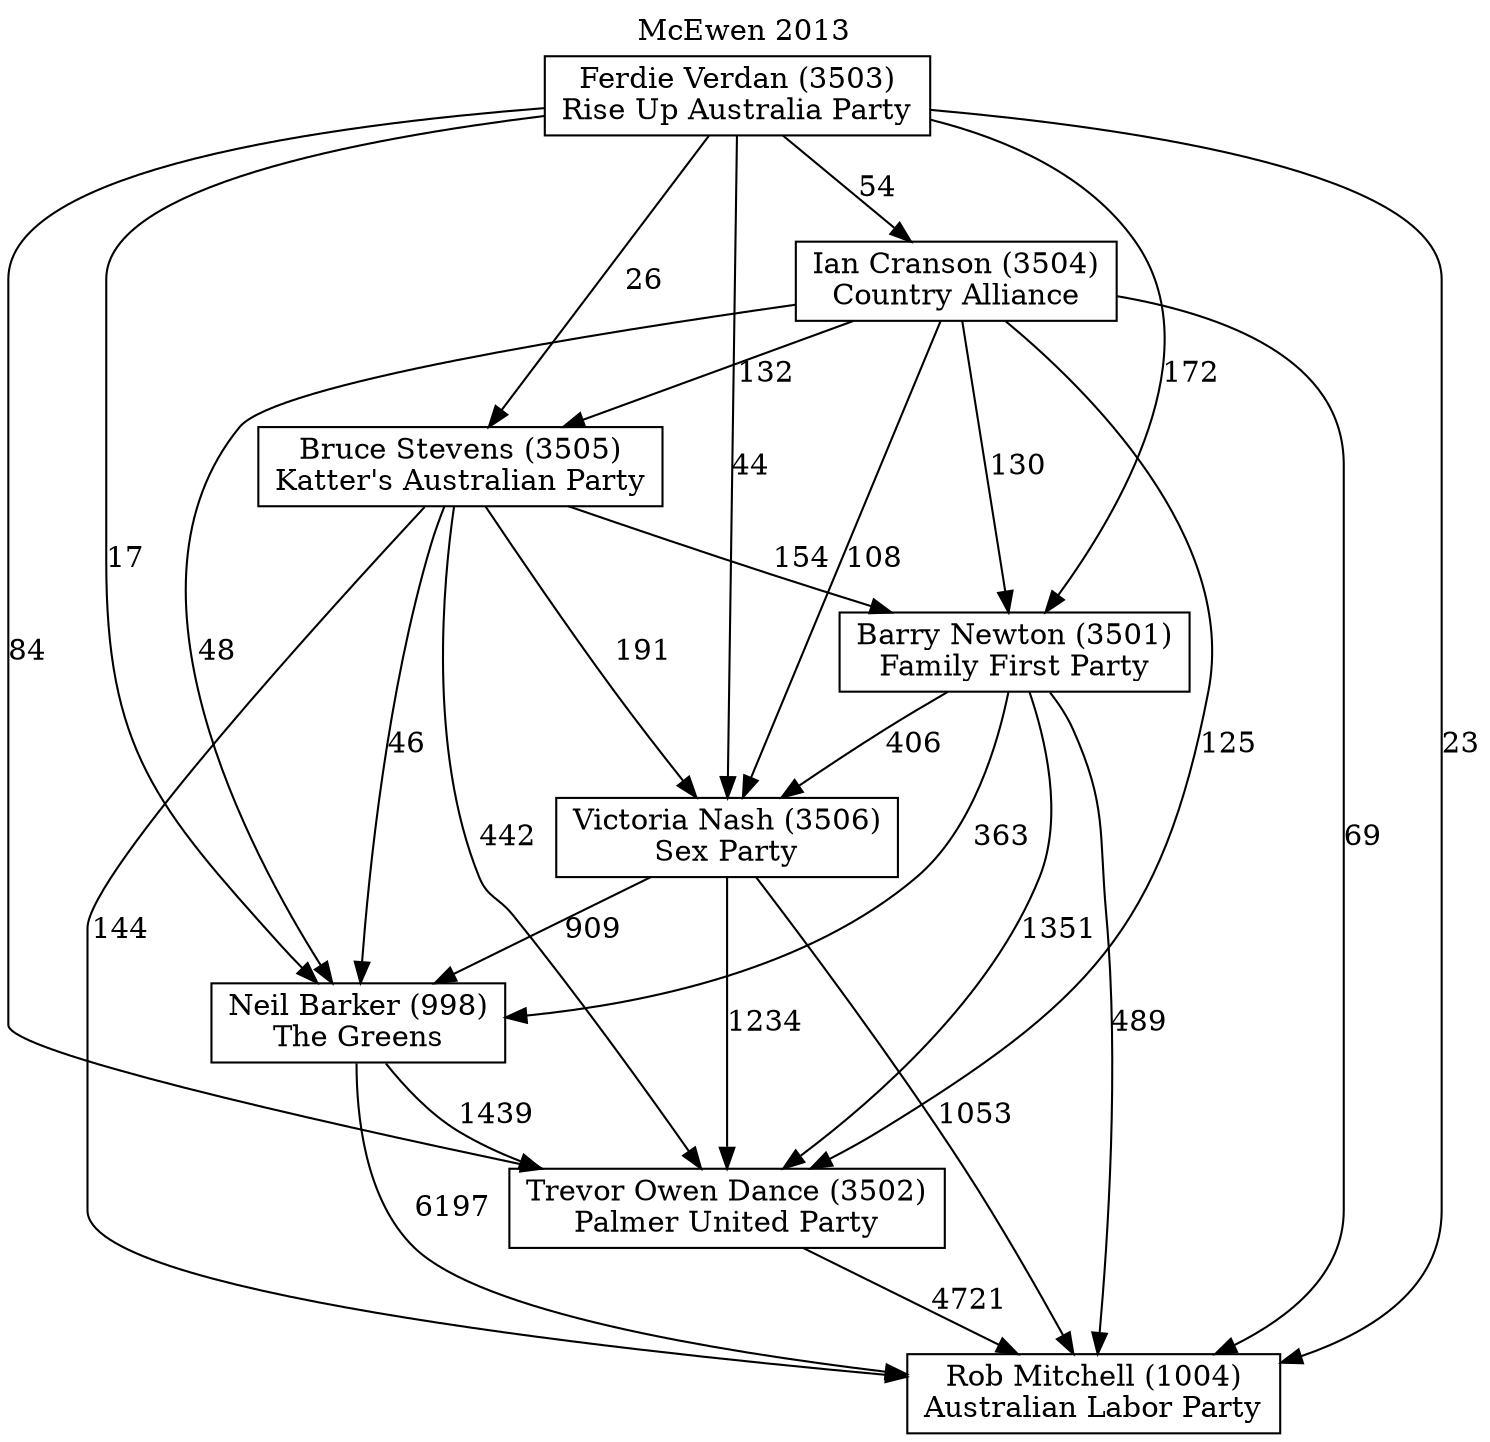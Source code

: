 // House preference flow
digraph "Rob Mitchell (1004)_McEwen_2013" {
	graph [label="McEwen 2013" labelloc=t mclimit=10]
	node [shape=box]
	"Barry Newton (3501)" [label="Barry Newton (3501)
Family First Party"]
	"Bruce Stevens (3505)" [label="Bruce Stevens (3505)
Katter's Australian Party"]
	"Ferdie Verdan (3503)" [label="Ferdie Verdan (3503)
Rise Up Australia Party"]
	"Ian Cranson (3504)" [label="Ian Cranson (3504)
Country Alliance"]
	"Neil Barker (998)" [label="Neil Barker (998)
The Greens"]
	"Rob Mitchell (1004)" [label="Rob Mitchell (1004)
Australian Labor Party"]
	"Trevor Owen Dance (3502)" [label="Trevor Owen Dance (3502)
Palmer United Party"]
	"Victoria Nash (3506)" [label="Victoria Nash (3506)
Sex Party"]
	"Barry Newton (3501)" -> "Neil Barker (998)" [label=363]
	"Barry Newton (3501)" -> "Rob Mitchell (1004)" [label=489]
	"Barry Newton (3501)" -> "Trevor Owen Dance (3502)" [label=1351]
	"Barry Newton (3501)" -> "Victoria Nash (3506)" [label=406]
	"Bruce Stevens (3505)" -> "Barry Newton (3501)" [label=154]
	"Bruce Stevens (3505)" -> "Neil Barker (998)" [label=46]
	"Bruce Stevens (3505)" -> "Rob Mitchell (1004)" [label=144]
	"Bruce Stevens (3505)" -> "Trevor Owen Dance (3502)" [label=442]
	"Bruce Stevens (3505)" -> "Victoria Nash (3506)" [label=191]
	"Ferdie Verdan (3503)" -> "Barry Newton (3501)" [label=172]
	"Ferdie Verdan (3503)" -> "Bruce Stevens (3505)" [label=26]
	"Ferdie Verdan (3503)" -> "Ian Cranson (3504)" [label=54]
	"Ferdie Verdan (3503)" -> "Neil Barker (998)" [label=17]
	"Ferdie Verdan (3503)" -> "Rob Mitchell (1004)" [label=23]
	"Ferdie Verdan (3503)" -> "Trevor Owen Dance (3502)" [label=84]
	"Ferdie Verdan (3503)" -> "Victoria Nash (3506)" [label=44]
	"Ian Cranson (3504)" -> "Barry Newton (3501)" [label=130]
	"Ian Cranson (3504)" -> "Bruce Stevens (3505)" [label=132]
	"Ian Cranson (3504)" -> "Neil Barker (998)" [label=48]
	"Ian Cranson (3504)" -> "Rob Mitchell (1004)" [label=69]
	"Ian Cranson (3504)" -> "Trevor Owen Dance (3502)" [label=125]
	"Ian Cranson (3504)" -> "Victoria Nash (3506)" [label=108]
	"Neil Barker (998)" -> "Rob Mitchell (1004)" [label=6197]
	"Neil Barker (998)" -> "Trevor Owen Dance (3502)" [label=1439]
	"Trevor Owen Dance (3502)" -> "Rob Mitchell (1004)" [label=4721]
	"Victoria Nash (3506)" -> "Neil Barker (998)" [label=909]
	"Victoria Nash (3506)" -> "Rob Mitchell (1004)" [label=1053]
	"Victoria Nash (3506)" -> "Trevor Owen Dance (3502)" [label=1234]
}
